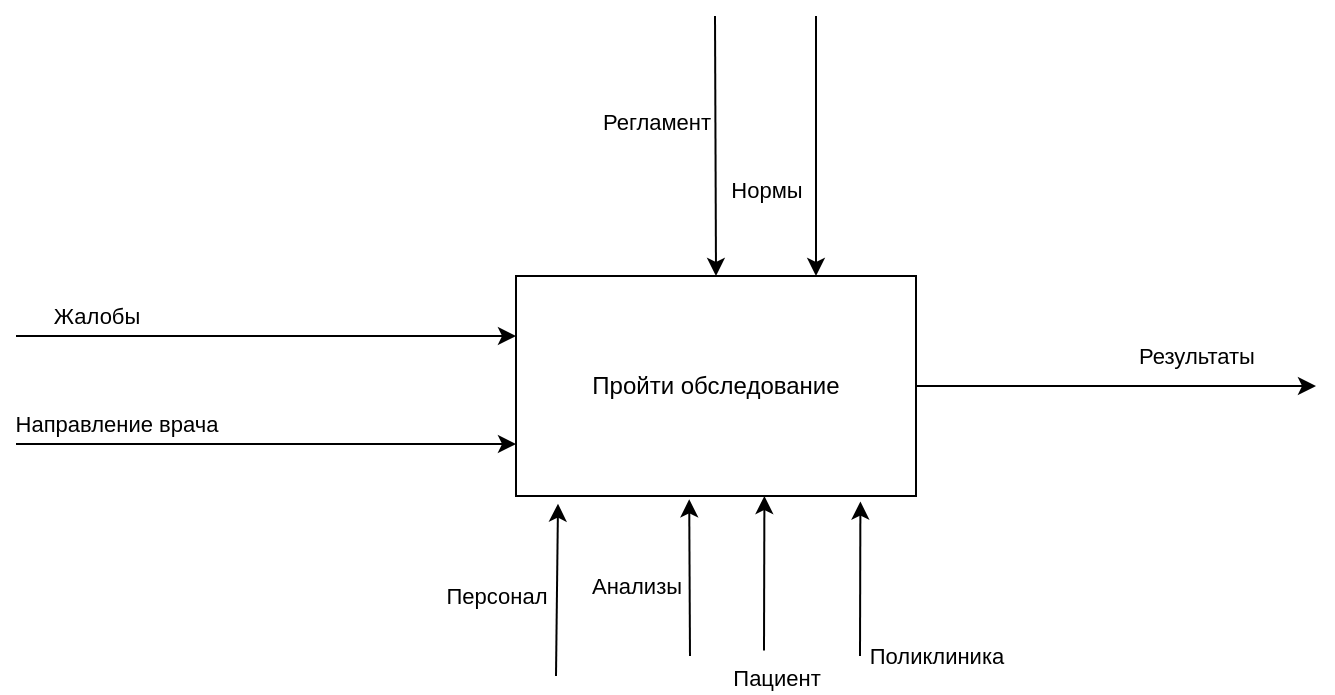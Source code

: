<mxfile version="20.6.0" type="device" pages="2"><diagram id="eqC2JosH1l5-cc9Vf7HQ" name="Страница 1"><mxGraphModel dx="1635" dy="902" grid="1" gridSize="10" guides="1" tooltips="1" connect="1" arrows="1" fold="1" page="1" pageScale="1" pageWidth="1169" pageHeight="827" math="0" shadow="0"><root><mxCell id="0"/><mxCell id="1" parent="0"/><mxCell id="m_0agGnUASyfZwF_ZQV0-2" value="Пройти обследование" style="rounded=0;whiteSpace=wrap;html=1;" parent="1" vertex="1"><mxGeometry x="460" y="330" width="200" height="110" as="geometry"/></mxCell><mxCell id="m_0agGnUASyfZwF_ZQV0-3" value="" style="endArrow=classic;html=1;rounded=0;" parent="1" edge="1"><mxGeometry width="50" height="50" relative="1" as="geometry"><mxPoint x="210" y="360" as="sourcePoint"/><mxPoint x="460" y="360" as="targetPoint"/></mxGeometry></mxCell><mxCell id="m_0agGnUASyfZwF_ZQV0-4" value="Жалобы" style="edgeLabel;html=1;align=center;verticalAlign=middle;resizable=0;points=[];" parent="m_0agGnUASyfZwF_ZQV0-3" vertex="1" connectable="0"><mxGeometry x="-0.145" y="1" relative="1" as="geometry"><mxPoint x="-67" y="-9" as="offset"/></mxGeometry></mxCell><mxCell id="m_0agGnUASyfZwF_ZQV0-5" value="" style="endArrow=classic;html=1;rounded=0;" parent="1" edge="1"><mxGeometry width="50" height="50" relative="1" as="geometry"><mxPoint x="210" y="414" as="sourcePoint"/><mxPoint x="460" y="414" as="targetPoint"/></mxGeometry></mxCell><mxCell id="m_0agGnUASyfZwF_ZQV0-6" value="Направление врача" style="edgeLabel;html=1;align=center;verticalAlign=middle;resizable=0;points=[];" parent="m_0agGnUASyfZwF_ZQV0-5" vertex="1" connectable="0"><mxGeometry x="-0.145" y="1" relative="1" as="geometry"><mxPoint x="-57" y="-9" as="offset"/></mxGeometry></mxCell><mxCell id="m_0agGnUASyfZwF_ZQV0-9" value="" style="endArrow=classic;html=1;rounded=0;entryX=0.5;entryY=0;entryDx=0;entryDy=0;" parent="1" target="m_0agGnUASyfZwF_ZQV0-2" edge="1"><mxGeometry width="50" height="50" relative="1" as="geometry"><mxPoint x="559.5" y="200" as="sourcePoint"/><mxPoint x="559.5" y="320" as="targetPoint"/></mxGeometry></mxCell><mxCell id="m_0agGnUASyfZwF_ZQV0-10" value="Регламент" style="edgeLabel;html=1;align=center;verticalAlign=middle;resizable=0;points=[];" parent="m_0agGnUASyfZwF_ZQV0-9" vertex="1" connectable="0"><mxGeometry x="-0.383" y="1" relative="1" as="geometry"><mxPoint x="-31" y="13" as="offset"/></mxGeometry></mxCell><mxCell id="m_0agGnUASyfZwF_ZQV0-11" value="" style="endArrow=classic;html=1;rounded=0;entryX=0.105;entryY=1.035;entryDx=0;entryDy=0;entryPerimeter=0;" parent="1" target="m_0agGnUASyfZwF_ZQV0-2" edge="1"><mxGeometry width="50" height="50" relative="1" as="geometry"><mxPoint x="480" y="530" as="sourcePoint"/><mxPoint x="610" y="440" as="targetPoint"/></mxGeometry></mxCell><mxCell id="m_0agGnUASyfZwF_ZQV0-12" value="Персонал" style="edgeLabel;html=1;align=center;verticalAlign=middle;resizable=0;points=[];" parent="m_0agGnUASyfZwF_ZQV0-11" vertex="1" connectable="0"><mxGeometry x="0.254" y="-2" relative="1" as="geometry"><mxPoint x="-33" y="14" as="offset"/></mxGeometry></mxCell><mxCell id="m_0agGnUASyfZwF_ZQV0-13" value="" style="endArrow=classic;html=1;rounded=0;entryX=0.433;entryY=1.015;entryDx=0;entryDy=0;entryPerimeter=0;" parent="1" target="m_0agGnUASyfZwF_ZQV0-2" edge="1"><mxGeometry width="50" height="50" relative="1" as="geometry"><mxPoint x="547" y="520" as="sourcePoint"/><mxPoint x="541" y="440.0" as="targetPoint"/><Array as="points"/></mxGeometry></mxCell><mxCell id="m_0agGnUASyfZwF_ZQV0-14" value="Анализы" style="edgeLabel;html=1;align=center;verticalAlign=middle;resizable=0;points=[];" parent="m_0agGnUASyfZwF_ZQV0-13" vertex="1" connectable="0"><mxGeometry x="0.254" y="-2" relative="1" as="geometry"><mxPoint x="-29" y="14" as="offset"/></mxGeometry></mxCell><mxCell id="m_0agGnUASyfZwF_ZQV0-18" value="" style="endArrow=classic;html=1;rounded=0;exitX=1;exitY=0.5;exitDx=0;exitDy=0;" parent="1" source="m_0agGnUASyfZwF_ZQV0-2" edge="1"><mxGeometry width="50" height="50" relative="1" as="geometry"><mxPoint x="560" y="490" as="sourcePoint"/><mxPoint x="860" y="385" as="targetPoint"/></mxGeometry></mxCell><mxCell id="m_0agGnUASyfZwF_ZQV0-19" value="Результаты" style="edgeLabel;html=1;align=center;verticalAlign=middle;resizable=0;points=[];" parent="m_0agGnUASyfZwF_ZQV0-18" vertex="1" connectable="0"><mxGeometry x="-0.381" y="-1" relative="1" as="geometry"><mxPoint x="78" y="-16" as="offset"/></mxGeometry></mxCell><mxCell id="m_0agGnUASyfZwF_ZQV0-20" value="" style="endArrow=classic;html=1;rounded=0;entryX=0.75;entryY=0;entryDx=0;entryDy=0;" parent="1" target="m_0agGnUASyfZwF_ZQV0-2" edge="1"><mxGeometry width="50" height="50" relative="1" as="geometry"><mxPoint x="610" y="200" as="sourcePoint"/><mxPoint x="610" y="330" as="targetPoint"/></mxGeometry></mxCell><mxCell id="m_0agGnUASyfZwF_ZQV0-21" value="Нормы" style="edgeLabel;html=1;align=center;verticalAlign=middle;resizable=0;points=[];" parent="m_0agGnUASyfZwF_ZQV0-20" vertex="1" connectable="0"><mxGeometry x="0.339" y="-2" relative="1" as="geometry"><mxPoint x="-23" as="offset"/></mxGeometry></mxCell><mxCell id="m_0agGnUASyfZwF_ZQV0-22" value="" style="endArrow=classic;html=1;rounded=0;entryX=0.861;entryY=1.025;entryDx=0;entryDy=0;entryPerimeter=0;" parent="1" target="m_0agGnUASyfZwF_ZQV0-2" edge="1"><mxGeometry width="50" height="50" relative="1" as="geometry"><mxPoint x="632" y="520" as="sourcePoint"/><mxPoint x="610" y="440" as="targetPoint"/></mxGeometry></mxCell><mxCell id="m_0agGnUASyfZwF_ZQV0-24" value="Поликлиника" style="edgeLabel;html=1;align=center;verticalAlign=middle;resizable=0;points=[];" parent="m_0agGnUASyfZwF_ZQV0-22" vertex="1" connectable="0"><mxGeometry x="-0.301" y="-3" relative="1" as="geometry"><mxPoint x="35" y="27" as="offset"/></mxGeometry></mxCell><mxCell id="OrrsD4JwqMqCpFMmCSbC-3" value="" style="endArrow=classic;html=1;rounded=0;entryX=0.861;entryY=1.025;entryDx=0;entryDy=0;entryPerimeter=0;" parent="1" edge="1"><mxGeometry width="50" height="50" relative="1" as="geometry"><mxPoint x="584" y="517.25" as="sourcePoint"/><mxPoint x="584.2" y="440" as="targetPoint"/></mxGeometry></mxCell><mxCell id="OrrsD4JwqMqCpFMmCSbC-4" value="Пациент" style="edgeLabel;html=1;align=center;verticalAlign=middle;resizable=0;points=[];" parent="OrrsD4JwqMqCpFMmCSbC-3" vertex="1" connectable="0"><mxGeometry x="-0.301" y="-3" relative="1" as="geometry"><mxPoint x="3" y="40" as="offset"/></mxGeometry></mxCell></root></mxGraphModel></diagram><diagram id="JaNv3eT-x_bLjInBrWJ7" name="Страница 2"><mxGraphModel dx="1635" dy="902" grid="1" gridSize="10" guides="1" tooltips="1" connect="1" arrows="1" fold="1" page="1" pageScale="1" pageWidth="1169" pageHeight="827" math="0" shadow="0"><root><mxCell id="0"/><mxCell id="1" parent="0"/><mxCell id="B_cmg_vkk2AcE4Qnt_SR-1" value="Сдача анализов" style="rounded=0;whiteSpace=wrap;html=1;" parent="1" vertex="1"><mxGeometry x="170" y="190" width="120" height="60" as="geometry"/></mxCell><mxCell id="B_cmg_vkk2AcE4Qnt_SR-2" value="Выдача результатов" style="rounded=0;whiteSpace=wrap;html=1;" parent="1" vertex="1"><mxGeometry x="790" y="490" width="120" height="60" as="geometry"/></mxCell><mxCell id="B_cmg_vkk2AcE4Qnt_SR-3" value="Проверка анализов" style="rounded=0;whiteSpace=wrap;html=1;" parent="1" vertex="1"><mxGeometry x="480" y="340" width="120" height="60" as="geometry"/></mxCell><mxCell id="P1u5MkKqjJsvGwMc2bng-6" value="" style="edgeStyle=elbowEdgeStyle;elbow=horizontal;endArrow=classic;html=1;rounded=0;exitX=1;exitY=0.5;exitDx=0;exitDy=0;entryX=0;entryY=0.5;entryDx=0;entryDy=0;" parent="1" source="B_cmg_vkk2AcE4Qnt_SR-1" target="B_cmg_vkk2AcE4Qnt_SR-3" edge="1"><mxGeometry width="50" height="50" relative="1" as="geometry"><mxPoint x="560" y="490" as="sourcePoint"/><mxPoint x="610" y="440" as="targetPoint"/></mxGeometry></mxCell><mxCell id="P1u5MkKqjJsvGwMc2bng-7" value="Анализы" style="edgeLabel;html=1;align=center;verticalAlign=middle;resizable=0;points=[];" parent="P1u5MkKqjJsvGwMc2bng-6" vertex="1" connectable="0"><mxGeometry x="0.1" y="-1" relative="1" as="geometry"><mxPoint as="offset"/></mxGeometry></mxCell><mxCell id="P1u5MkKqjJsvGwMc2bng-8" value="" style="edgeStyle=elbowEdgeStyle;elbow=horizontal;endArrow=classic;html=1;rounded=0;exitX=1;exitY=0.5;exitDx=0;exitDy=0;entryX=0;entryY=0.5;entryDx=0;entryDy=0;" parent="1" source="B_cmg_vkk2AcE4Qnt_SR-3" target="B_cmg_vkk2AcE4Qnt_SR-2" edge="1"><mxGeometry width="50" height="50" relative="1" as="geometry"><mxPoint x="600" y="359" as="sourcePoint"/><mxPoint x="680" y="490" as="targetPoint"/></mxGeometry></mxCell><mxCell id="P1u5MkKqjJsvGwMc2bng-9" value="Результаты" style="edgeLabel;html=1;align=center;verticalAlign=middle;resizable=0;points=[];" parent="P1u5MkKqjJsvGwMc2bng-8" vertex="1" connectable="0"><mxGeometry x="0.1" y="-1" relative="1" as="geometry"><mxPoint as="offset"/></mxGeometry></mxCell><mxCell id="6IfuAk4T_BSDRIg3QrPw-1" value="" style="endArrow=classic;html=1;rounded=0;exitX=1;exitY=0.5;exitDx=0;exitDy=0;" parent="1" source="B_cmg_vkk2AcE4Qnt_SR-2" edge="1"><mxGeometry width="50" height="50" relative="1" as="geometry"><mxPoint x="560" y="490" as="sourcePoint"/><mxPoint x="1070" y="520" as="targetPoint"/></mxGeometry></mxCell><mxCell id="6IfuAk4T_BSDRIg3QrPw-2" value="Результаты обследования" style="edgeLabel;html=1;align=center;verticalAlign=middle;resizable=0;points=[];" parent="6IfuAk4T_BSDRIg3QrPw-1" vertex="1" connectable="0"><mxGeometry x="0.183" relative="1" as="geometry"><mxPoint x="-5" y="-20" as="offset"/></mxGeometry></mxCell><mxCell id="6IfuAk4T_BSDRIg3QrPw-3" value="&lt;font color=&quot;#00994d&quot;&gt;Врач&lt;/font&gt;" style="text;html=1;align=center;verticalAlign=middle;resizable=0;points=[];autosize=1;strokeColor=none;fillColor=none;" parent="1" vertex="1"><mxGeometry x="560" y="780" width="50" height="30" as="geometry"/></mxCell><mxCell id="6IfuAk4T_BSDRIg3QrPw-4" value="" style="edgeStyle=elbowEdgeStyle;elbow=vertical;endArrow=classic;html=1;rounded=0;exitX=0.526;exitY=-0.166;exitDx=0;exitDy=0;exitPerimeter=0;entryX=0.879;entryY=1.009;entryDx=0;entryDy=0;entryPerimeter=0;fillColor=#d5e8d4;strokeColor=#82b366;" parent="1" source="6IfuAk4T_BSDRIg3QrPw-3" target="B_cmg_vkk2AcE4Qnt_SR-2" edge="1"><mxGeometry width="50" height="50" relative="1" as="geometry"><mxPoint x="560" y="490" as="sourcePoint"/><mxPoint x="610" y="440" as="targetPoint"/><Array as="points"><mxPoint x="770" y="750"/></Array></mxGeometry></mxCell><mxCell id="6IfuAk4T_BSDRIg3QrPw-7" value="" style="edgeStyle=elbowEdgeStyle;elbow=vertical;endArrow=classic;html=1;rounded=0;entryX=0.12;entryY=1.065;entryDx=0;entryDy=0;fillColor=#d5e8d4;strokeColor=#82b366;exitX=0.398;exitY=-0.018;exitDx=0;exitDy=0;exitPerimeter=0;entryPerimeter=0;" parent="1" target="B_cmg_vkk2AcE4Qnt_SR-1" edge="1" source="6IfuAk4T_BSDRIg3QrPw-3"><mxGeometry width="50" height="50" relative="1" as="geometry"><mxPoint x="570" y="760" as="sourcePoint"/><mxPoint x="350" y="440" as="targetPoint"/><Array as="points"><mxPoint x="380" y="750"/></Array></mxGeometry></mxCell><mxCell id="72ud4DOdqMUz80Ovsp1V-1" value="&lt;font color=&quot;#0000ff&quot;&gt;Пациент&lt;/font&gt;" style="text;html=1;align=center;verticalAlign=middle;resizable=0;points=[];autosize=1;strokeColor=none;fillColor=none;" parent="1" vertex="1"><mxGeometry x="330" y="580" width="70" height="30" as="geometry"/></mxCell><mxCell id="kdNdvoeVn3tmntgjCmLa-1" value="&lt;font color=&quot;#ff00ff&quot;&gt;Расписание врачей&lt;/font&gt;" style="text;html=1;align=center;verticalAlign=middle;resizable=0;points=[];autosize=1;strokeColor=none;fillColor=none;fontColor=#0000FF;" parent="1" vertex="1"><mxGeometry x="500" y="10" width="130" height="30" as="geometry"/></mxCell><mxCell id="kdNdvoeVn3tmntgjCmLa-2" value="" style="edgeStyle=elbowEdgeStyle;elbow=vertical;endArrow=classic;html=1;rounded=0;fontColor=#FF00FF;exitX=0.529;exitY=1.167;exitDx=0;exitDy=0;exitPerimeter=0;entryX=0.166;entryY=-0.009;entryDx=0;entryDy=0;entryPerimeter=0;fillColor=#e1d5e7;strokeColor=#9673a6;" parent="1" source="kdNdvoeVn3tmntgjCmLa-1" target="B_cmg_vkk2AcE4Qnt_SR-1" edge="1"><mxGeometry width="50" height="50" relative="1" as="geometry"><mxPoint x="560" y="490" as="sourcePoint"/><mxPoint x="610" y="440" as="targetPoint"/><Array as="points"><mxPoint x="410" y="55"/></Array></mxGeometry></mxCell><mxCell id="kdNdvoeVn3tmntgjCmLa-4" value="" style="edgeStyle=elbowEdgeStyle;elbow=vertical;endArrow=classic;html=1;rounded=0;fontColor=#FF00FF;exitX=0.529;exitY=1.019;exitDx=0;exitDy=0;exitPerimeter=0;entryX=0.916;entryY=-0.009;entryDx=0;entryDy=0;entryPerimeter=0;fillColor=#e1d5e7;strokeColor=#9673a6;" parent="1" source="kdNdvoeVn3tmntgjCmLa-1" target="B_cmg_vkk2AcE4Qnt_SR-2" edge="1"><mxGeometry width="50" height="50" relative="1" as="geometry"><mxPoint x="560" y="490" as="sourcePoint"/><mxPoint x="610" y="440" as="targetPoint"/><Array as="points"><mxPoint x="650" y="50"/><mxPoint x="600" y="90"/><mxPoint x="730" y="240"/></Array></mxGeometry></mxCell><mxCell id="kdNdvoeVn3tmntgjCmLa-5" value="&lt;font color=&quot;#0a0a0a&quot;&gt;Направление&lt;/font&gt;" style="text;html=1;align=center;verticalAlign=middle;resizable=0;points=[];autosize=1;strokeColor=none;fillColor=none;fontColor=#FF00FF;" parent="1" vertex="1"><mxGeometry x="10" y="180" width="100" height="30" as="geometry"/></mxCell><mxCell id="kdNdvoeVn3tmntgjCmLa-6" value="" style="endArrow=classic;html=1;rounded=0;fontColor=#0A0A0A;exitX=1.021;exitY=0.538;exitDx=0;exitDy=0;exitPerimeter=0;entryX=0;entryY=0.25;entryDx=0;entryDy=0;" parent="1" source="kdNdvoeVn3tmntgjCmLa-5" target="B_cmg_vkk2AcE4Qnt_SR-1" edge="1"><mxGeometry width="50" height="50" relative="1" as="geometry"><mxPoint x="560" y="490" as="sourcePoint"/><mxPoint x="610" y="440" as="targetPoint"/></mxGeometry></mxCell><mxCell id="kdNdvoeVn3tmntgjCmLa-7" value="&lt;font color=&quot;#ff0000&quot;&gt;Данные о пациенте&lt;/font&gt;" style="text;html=1;align=center;verticalAlign=middle;resizable=0;points=[];autosize=1;strokeColor=none;fillColor=none;fontColor=#0A0A0A;" parent="1" vertex="1"><mxGeometry x="295" y="650" width="130" height="30" as="geometry"/></mxCell><mxCell id="kdNdvoeVn3tmntgjCmLa-8" value="" style="edgeStyle=elbowEdgeStyle;elbow=vertical;endArrow=classic;html=1;rounded=0;fontColor=#FF0000;exitX=0.589;exitY=-0.018;exitDx=0;exitDy=0;exitPerimeter=0;entryX=0.5;entryY=1;entryDx=0;entryDy=0;fillColor=#a20025;strokeColor=#6F0000;" parent="1" source="kdNdvoeVn3tmntgjCmLa-7" target="B_cmg_vkk2AcE4Qnt_SR-1" edge="1"><mxGeometry width="50" height="50" relative="1" as="geometry"><mxPoint x="560" y="490" as="sourcePoint"/><mxPoint x="610" y="440" as="targetPoint"/><Array as="points"><mxPoint x="310" y="630"/><mxPoint x="310" y="500"/></Array></mxGeometry></mxCell><mxCell id="kdNdvoeVn3tmntgjCmLa-9" value="" style="edgeStyle=elbowEdgeStyle;elbow=vertical;endArrow=classic;html=1;rounded=0;fontColor=#FF0000;exitX=0.606;exitY=-0.129;exitDx=0;exitDy=0;exitPerimeter=0;fillColor=#a20025;strokeColor=#6F0000;entryX=0.425;entryY=0.991;entryDx=0;entryDy=0;entryPerimeter=0;" parent="1" source="kdNdvoeVn3tmntgjCmLa-7" target="B_cmg_vkk2AcE4Qnt_SR-3" edge="1"><mxGeometry width="50" height="50" relative="1" as="geometry"><mxPoint x="560" y="490" as="sourcePoint"/><mxPoint x="530" y="410" as="targetPoint"/><Array as="points"><mxPoint x="400" y="630"/><mxPoint x="410" y="600"/><mxPoint x="420" y="500"/></Array></mxGeometry></mxCell><mxCell id="ue8TaGObHXbTBHPX7T20-1" value="Мед сестры" style="text;html=1;align=center;verticalAlign=middle;resizable=0;points=[];autosize=1;strokeColor=none;fillColor=none;" vertex="1" parent="1"><mxGeometry x="510" y="700" width="90" height="30" as="geometry"/></mxCell><mxCell id="ue8TaGObHXbTBHPX7T20-3" value="" style="edgeStyle=elbowEdgeStyle;elbow=vertical;endArrow=classic;html=1;rounded=0;exitX=0.468;exitY=-0.018;exitDx=0;exitDy=0;exitPerimeter=0;entryX=0.379;entryY=1.047;entryDx=0;entryDy=0;entryPerimeter=0;fillColor=#fff2cc;strokeColor=#d6b656;" edge="1" parent="1" source="ue8TaGObHXbTBHPX7T20-1" target="B_cmg_vkk2AcE4Qnt_SR-1"><mxGeometry width="50" height="50" relative="1" as="geometry"><mxPoint x="720" y="720" as="sourcePoint"/><mxPoint x="770" y="670" as="targetPoint"/><Array as="points"><mxPoint x="320" y="700"/><mxPoint x="580" y="710"/><mxPoint x="490" y="730"/></Array></mxGeometry></mxCell><mxCell id="ue8TaGObHXbTBHPX7T20-5" value="" style="edgeStyle=elbowEdgeStyle;elbow=vertical;endArrow=classic;html=1;rounded=0;exitX=0.586;exitY=-0.092;exitDx=0;exitDy=0;exitPerimeter=0;entryX=0.629;entryY=1.028;entryDx=0;entryDy=0;entryPerimeter=0;fillColor=#0050ef;strokeColor=#001DBC;" edge="1" parent="1" source="72ud4DOdqMUz80Ovsp1V-1" target="B_cmg_vkk2AcE4Qnt_SR-1"><mxGeometry width="50" height="50" relative="1" as="geometry"><mxPoint x="560" y="490" as="sourcePoint"/><mxPoint x="610" y="440" as="targetPoint"/><Array as="points"><mxPoint x="310" y="540"/></Array></mxGeometry></mxCell><mxCell id="ue8TaGObHXbTBHPX7T20-6" value="" style="edgeStyle=elbowEdgeStyle;elbow=vertical;endArrow=classic;html=1;rounded=0;exitX=0.729;exitY=0.019;exitDx=0;exitDy=0;exitPerimeter=0;entryX=0.184;entryY=1.009;entryDx=0;entryDy=0;entryPerimeter=0;fillColor=#0050ef;strokeColor=#001DBC;" edge="1" parent="1" source="72ud4DOdqMUz80Ovsp1V-1" target="B_cmg_vkk2AcE4Qnt_SR-2"><mxGeometry width="50" height="50" relative="1" as="geometry"><mxPoint x="560" y="490" as="sourcePoint"/><mxPoint x="610" y="440" as="targetPoint"/></mxGeometry></mxCell><mxCell id="ue8TaGObHXbTBHPX7T20-8" value="&lt;font color=&quot;#9999ff&quot;&gt;Режим работы лаборатории&lt;/font&gt;" style="text;html=1;align=center;verticalAlign=middle;resizable=0;points=[];autosize=1;strokeColor=none;fillColor=none;fontColor=#FF00FF;" vertex="1" parent="1"><mxGeometry x="495" y="85" width="180" height="30" as="geometry"/></mxCell><mxCell id="ue8TaGObHXbTBHPX7T20-9" value="" style="endArrow=classic;html=1;rounded=0;fontColor=#9999FF;exitX=0.441;exitY=1.186;exitDx=0;exitDy=0;exitPerimeter=0;entryX=0.787;entryY=0;entryDx=0;entryDy=0;entryPerimeter=0;" edge="1" parent="1" source="ue8TaGObHXbTBHPX7T20-8" target="B_cmg_vkk2AcE4Qnt_SR-3"><mxGeometry width="50" height="50" relative="1" as="geometry"><mxPoint x="560" y="490" as="sourcePoint"/><mxPoint x="580" y="320" as="targetPoint"/></mxGeometry></mxCell><mxCell id="ue8TaGObHXbTBHPX7T20-14" value="" style="edgeStyle=elbowEdgeStyle;elbow=horizontal;endArrow=classic;html=1;rounded=0;fontColor=#9999FF;exitX=1.038;exitY=0.426;exitDx=0;exitDy=0;exitPerimeter=0;entryX=0;entryY=0.75;entryDx=0;entryDy=0;fillColor=#e51400;strokeColor=#B20000;" edge="1" parent="1" source="kdNdvoeVn3tmntgjCmLa-7" target="B_cmg_vkk2AcE4Qnt_SR-2"><mxGeometry width="50" height="50" relative="1" as="geometry"><mxPoint x="560" y="490" as="sourcePoint"/><mxPoint x="610" y="440" as="targetPoint"/><Array as="points"><mxPoint x="610" y="650"/><mxPoint x="610" y="640"/></Array></mxGeometry></mxCell></root></mxGraphModel></diagram></mxfile>